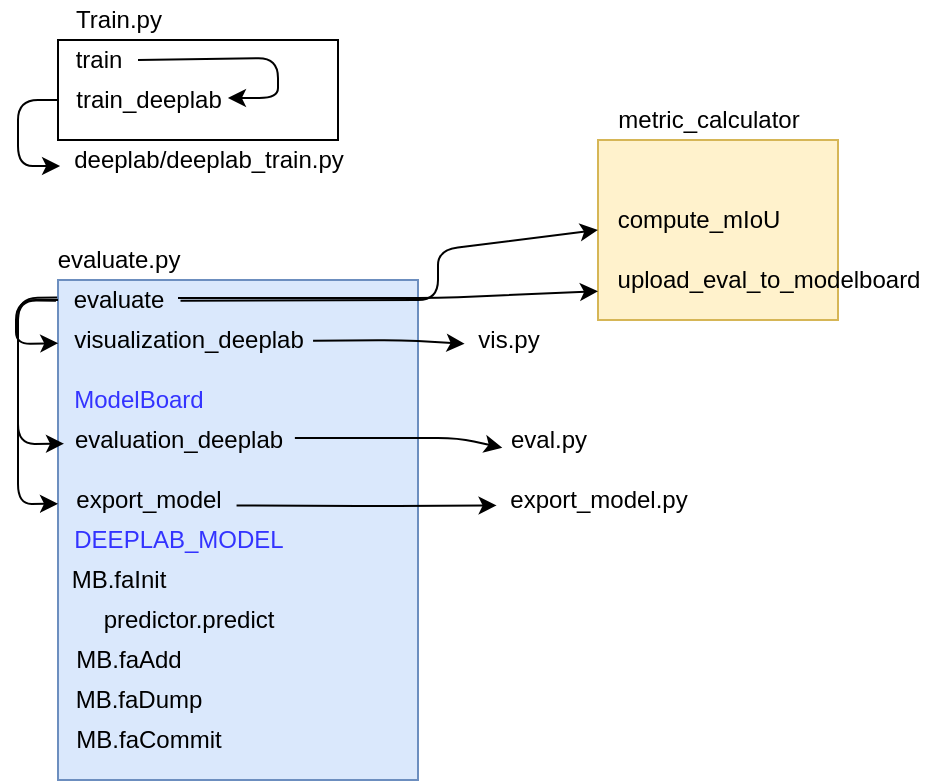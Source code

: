 <mxfile version="14.7.3" type="github"><diagram id="qa11rxhOahjOXZ3wsZGu" name="Page-1"><mxGraphModel dx="787" dy="488" grid="1" gridSize="10" guides="1" tooltips="1" connect="1" arrows="1" fold="1" page="1" pageScale="1" pageWidth="827" pageHeight="1169" math="0" shadow="0"><root><mxCell id="0"/><mxCell id="1" parent="0"/><mxCell id="0ZbCkWr9lXcJor2fyHlb-79" value="" style="rounded=0;whiteSpace=wrap;html=1;fillColor=#fff2cc;strokeColor=#d6b656;" vertex="1" parent="1"><mxGeometry x="310" y="130" width="120" height="90" as="geometry"/></mxCell><mxCell id="0ZbCkWr9lXcJor2fyHlb-48" value="" style="rounded=0;whiteSpace=wrap;html=1;" vertex="1" parent="1"><mxGeometry x="40" y="80" width="140" height="50" as="geometry"/></mxCell><mxCell id="0ZbCkWr9lXcJor2fyHlb-49" value="Train.py" style="text;html=1;resizable=0;autosize=1;align=center;verticalAlign=middle;points=[];fillColor=none;strokeColor=none;rounded=0;" vertex="1" parent="1"><mxGeometry x="40" y="60" width="60" height="20" as="geometry"/></mxCell><mxCell id="0ZbCkWr9lXcJor2fyHlb-56" value="train_deeplab" style="text;html=1;resizable=0;autosize=1;align=center;verticalAlign=middle;points=[];fillColor=none;strokeColor=none;rounded=0;" vertex="1" parent="1"><mxGeometry x="40" y="100" width="90" height="20" as="geometry"/></mxCell><mxCell id="0ZbCkWr9lXcJor2fyHlb-57" value="train" style="text;html=1;resizable=0;autosize=1;align=center;verticalAlign=middle;points=[];fillColor=none;strokeColor=none;rounded=0;" vertex="1" parent="1"><mxGeometry x="40" y="80" width="40" height="20" as="geometry"/></mxCell><mxCell id="0ZbCkWr9lXcJor2fyHlb-58" value="" style="endArrow=classic;html=1;exitX=1;exitY=0.5;exitDx=0;exitDy=0;exitPerimeter=0;entryX=0.944;entryY=0.45;entryDx=0;entryDy=0;entryPerimeter=0;" edge="1" parent="1" source="0ZbCkWr9lXcJor2fyHlb-57" target="0ZbCkWr9lXcJor2fyHlb-56"><mxGeometry width="50" height="50" relative="1" as="geometry"><mxPoint x="300" y="250" as="sourcePoint"/><mxPoint x="350" y="200" as="targetPoint"/><Array as="points"><mxPoint x="150" y="89"/><mxPoint x="150" y="109"/></Array></mxGeometry></mxCell><mxCell id="0ZbCkWr9lXcJor2fyHlb-59" value="deeplab/deeplab_train.py" style="text;html=1;resizable=0;autosize=1;align=center;verticalAlign=middle;points=[];fillColor=none;strokeColor=none;rounded=0;" vertex="1" parent="1"><mxGeometry x="40" y="130" width="150" height="20" as="geometry"/></mxCell><mxCell id="0ZbCkWr9lXcJor2fyHlb-60" value="" style="rounded=0;whiteSpace=wrap;html=1;fillColor=#dae8fc;strokeColor=#6c8ebf;" vertex="1" parent="1"><mxGeometry x="40" y="200" width="180" height="250" as="geometry"/></mxCell><mxCell id="0ZbCkWr9lXcJor2fyHlb-61" value="" style="endArrow=classic;html=1;entryX=0.007;entryY=0.65;entryDx=0;entryDy=0;entryPerimeter=0;" edge="1" parent="1" target="0ZbCkWr9lXcJor2fyHlb-59"><mxGeometry width="50" height="50" relative="1" as="geometry"><mxPoint x="40" y="110" as="sourcePoint"/><mxPoint x="40" y="290" as="targetPoint"/><Array as="points"><mxPoint x="20" y="110"/><mxPoint x="20" y="143"/></Array></mxGeometry></mxCell><mxCell id="0ZbCkWr9lXcJor2fyHlb-62" value="evaluate.py" style="text;html=1;resizable=0;autosize=1;align=center;verticalAlign=middle;points=[];fillColor=none;strokeColor=none;rounded=0;" vertex="1" parent="1"><mxGeometry x="30" y="180" width="80" height="20" as="geometry"/></mxCell><mxCell id="0ZbCkWr9lXcJor2fyHlb-63" value="visualization_deeplab" style="text;html=1;resizable=0;autosize=1;align=center;verticalAlign=middle;points=[];fillColor=none;strokeColor=none;rounded=0;" vertex="1" parent="1"><mxGeometry x="40" y="220" width="130" height="20" as="geometry"/></mxCell><mxCell id="0ZbCkWr9lXcJor2fyHlb-64" value="compute_mIoU" style="text;html=1;resizable=0;autosize=1;align=center;verticalAlign=middle;points=[];fillColor=none;strokeColor=none;rounded=0;" vertex="1" parent="1"><mxGeometry x="310" y="160" width="100" height="20" as="geometry"/></mxCell><mxCell id="0ZbCkWr9lXcJor2fyHlb-65" value="&lt;font color=&quot;#3333ff&quot;&gt;ModelBoard&lt;/font&gt;" style="text;html=1;resizable=0;autosize=1;align=center;verticalAlign=middle;points=[];fillColor=none;strokeColor=none;rounded=0;" vertex="1" parent="1"><mxGeometry x="40" y="250" width="80" height="20" as="geometry"/></mxCell><mxCell id="0ZbCkWr9lXcJor2fyHlb-66" value="upload_eval_to_modelboard" style="text;html=1;resizable=0;autosize=1;align=center;verticalAlign=middle;points=[];fillColor=none;strokeColor=none;rounded=0;" vertex="1" parent="1"><mxGeometry x="310" y="190" width="170" height="20" as="geometry"/></mxCell><mxCell id="0ZbCkWr9lXcJor2fyHlb-69" value="export_model" style="text;html=1;resizable=0;autosize=1;align=center;verticalAlign=middle;points=[];fillColor=none;strokeColor=none;rounded=0;" vertex="1" parent="1"><mxGeometry x="40" y="300" width="90" height="20" as="geometry"/></mxCell><mxCell id="0ZbCkWr9lXcJor2fyHlb-70" value="&lt;font color=&quot;#3333ff&quot;&gt;DEEPLAB_MODEL&lt;/font&gt;" style="text;html=1;resizable=0;autosize=1;align=center;verticalAlign=middle;points=[];fillColor=none;strokeColor=none;rounded=0;" vertex="1" parent="1"><mxGeometry x="40" y="320" width="120" height="20" as="geometry"/></mxCell><mxCell id="0ZbCkWr9lXcJor2fyHlb-71" value="MB.faInit" style="text;html=1;resizable=0;autosize=1;align=center;verticalAlign=middle;points=[];fillColor=none;strokeColor=none;rounded=0;" vertex="1" parent="1"><mxGeometry x="40" y="340" width="60" height="20" as="geometry"/></mxCell><mxCell id="0ZbCkWr9lXcJor2fyHlb-72" value="predictor.predict" style="text;html=1;resizable=0;autosize=1;align=center;verticalAlign=middle;points=[];fillColor=none;strokeColor=none;rounded=0;" vertex="1" parent="1"><mxGeometry x="55" y="360" width="100" height="20" as="geometry"/></mxCell><mxCell id="0ZbCkWr9lXcJor2fyHlb-73" value="MB.faAdd" style="text;html=1;resizable=0;autosize=1;align=center;verticalAlign=middle;points=[];fillColor=none;strokeColor=none;rounded=0;" vertex="1" parent="1"><mxGeometry x="40" y="380" width="70" height="20" as="geometry"/></mxCell><mxCell id="0ZbCkWr9lXcJor2fyHlb-74" value="&lt;span&gt;MB.faDump&lt;/span&gt;" style="text;html=1;resizable=0;autosize=1;align=center;verticalAlign=middle;points=[];fillColor=none;strokeColor=none;rounded=0;fontStyle=0" vertex="1" parent="1"><mxGeometry x="40" y="400" width="80" height="20" as="geometry"/></mxCell><mxCell id="0ZbCkWr9lXcJor2fyHlb-75" value="MB.faCommit" style="text;html=1;resizable=0;autosize=1;align=center;verticalAlign=middle;points=[];fillColor=none;strokeColor=none;rounded=0;" vertex="1" parent="1"><mxGeometry x="40" y="420" width="90" height="20" as="geometry"/></mxCell><mxCell id="0ZbCkWr9lXcJor2fyHlb-76" value="evaluate" style="text;html=1;resizable=0;autosize=1;align=center;verticalAlign=middle;points=[];fillColor=none;strokeColor=none;rounded=0;" vertex="1" parent="1"><mxGeometry x="40" y="200" width="60" height="20" as="geometry"/></mxCell><mxCell id="0ZbCkWr9lXcJor2fyHlb-77" value="" style="endArrow=classic;html=1;entryX=0.001;entryY=0.579;entryDx=0;entryDy=0;entryPerimeter=0;" edge="1" parent="1" target="0ZbCkWr9lXcJor2fyHlb-63"><mxGeometry width="50" height="50" relative="1" as="geometry"><mxPoint x="40" y="210" as="sourcePoint"/><mxPoint x="40.0" y="246.5" as="targetPoint"/><Array as="points"><mxPoint x="19" y="210"/><mxPoint x="19" y="232"/></Array></mxGeometry></mxCell><mxCell id="0ZbCkWr9lXcJor2fyHlb-78" value="metric_calculator" style="text;html=1;resizable=0;autosize=1;align=center;verticalAlign=middle;points=[];fillColor=none;strokeColor=none;rounded=0;" vertex="1" parent="1"><mxGeometry x="310" y="110" width="110" height="20" as="geometry"/></mxCell><mxCell id="0ZbCkWr9lXcJor2fyHlb-80" value="" style="endArrow=classic;html=1;entryX=0;entryY=0.5;entryDx=0;entryDy=0;exitX=1.021;exitY=0.521;exitDx=0;exitDy=0;exitPerimeter=0;" edge="1" parent="1" source="0ZbCkWr9lXcJor2fyHlb-76" target="0ZbCkWr9lXcJor2fyHlb-79"><mxGeometry width="50" height="50" relative="1" as="geometry"><mxPoint x="38.82" y="211.5" as="sourcePoint"/><mxPoint x="40.0" y="229.58" as="targetPoint"/><Array as="points"><mxPoint x="230" y="210"/><mxPoint x="230" y="185"/></Array></mxGeometry></mxCell><mxCell id="0ZbCkWr9lXcJor2fyHlb-81" value="" style="endArrow=classic;html=1;entryX=0;entryY=0.783;entryDx=0;entryDy=0;entryPerimeter=0;" edge="1" parent="1" target="0ZbCkWr9lXcJor2fyHlb-66"><mxGeometry width="50" height="50" relative="1" as="geometry"><mxPoint x="100" y="209" as="sourcePoint"/><mxPoint x="289" y="207" as="targetPoint"/><Array as="points"><mxPoint x="230" y="209"/></Array></mxGeometry></mxCell><mxCell id="0ZbCkWr9lXcJor2fyHlb-82" value="evaluation_deeplab" style="text;html=1;resizable=0;autosize=1;align=center;verticalAlign=middle;points=[];fillColor=none;strokeColor=none;rounded=0;" vertex="1" parent="1"><mxGeometry x="40" y="270" width="120" height="20" as="geometry"/></mxCell><mxCell id="0ZbCkWr9lXcJor2fyHlb-83" value="" style="endArrow=classic;html=1;exitX=-0.017;exitY=0.521;exitDx=0;exitDy=0;exitPerimeter=0;entryX=0.025;entryY=0.593;entryDx=0;entryDy=0;entryPerimeter=0;" edge="1" parent="1" source="0ZbCkWr9lXcJor2fyHlb-76" target="0ZbCkWr9lXcJor2fyHlb-82"><mxGeometry width="50" height="50" relative="1" as="geometry"><mxPoint x="50" y="220" as="sourcePoint"/><mxPoint x="43" y="289" as="targetPoint"/><Array as="points"><mxPoint x="20" y="210"/><mxPoint x="20" y="282"/></Array></mxGeometry></mxCell><mxCell id="0ZbCkWr9lXcJor2fyHlb-84" value="" style="endArrow=classic;html=1;exitX=-0.007;exitY=0.436;exitDx=0;exitDy=0;exitPerimeter=0;entryX=0.025;entryY=0.593;entryDx=0;entryDy=0;entryPerimeter=0;" edge="1" parent="1" source="0ZbCkWr9lXcJor2fyHlb-76"><mxGeometry width="50" height="50" relative="1" as="geometry"><mxPoint x="35.98" y="240.42" as="sourcePoint"/><mxPoint x="40" y="311.86" as="targetPoint"/><Array as="points"><mxPoint x="20" y="209"/><mxPoint x="20" y="312"/></Array></mxGeometry></mxCell><mxCell id="0ZbCkWr9lXcJor2fyHlb-85" value="eval.py" style="text;html=1;resizable=0;autosize=1;align=center;verticalAlign=middle;points=[];fillColor=none;strokeColor=none;rounded=0;" vertex="1" parent="1"><mxGeometry x="260" y="270" width="50" height="20" as="geometry"/></mxCell><mxCell id="0ZbCkWr9lXcJor2fyHlb-86" value="" style="endArrow=classic;html=1;entryX=0.043;entryY=0.693;entryDx=0;entryDy=0;entryPerimeter=0;exitX=0.987;exitY=0.45;exitDx=0;exitDy=0;exitPerimeter=0;" edge="1" parent="1" source="0ZbCkWr9lXcJor2fyHlb-82" target="0ZbCkWr9lXcJor2fyHlb-85"><mxGeometry width="50" height="50" relative="1" as="geometry"><mxPoint x="110" y="219" as="sourcePoint"/><mxPoint x="258.64" y="277" as="targetPoint"/><Array as="points"><mxPoint x="240" y="279"/></Array></mxGeometry></mxCell><mxCell id="0ZbCkWr9lXcJor2fyHlb-87" value="vis.py" style="text;html=1;resizable=0;autosize=1;align=center;verticalAlign=middle;points=[];fillColor=none;strokeColor=none;rounded=0;" vertex="1" parent="1"><mxGeometry x="240" y="220" width="50" height="20" as="geometry"/></mxCell><mxCell id="0ZbCkWr9lXcJor2fyHlb-88" value="" style="endArrow=classic;html=1;exitX=0.981;exitY=0.521;exitDx=0;exitDy=0;exitPerimeter=0;entryX=0.066;entryY=0.593;entryDx=0;entryDy=0;entryPerimeter=0;" edge="1" parent="1" source="0ZbCkWr9lXcJor2fyHlb-63" target="0ZbCkWr9lXcJor2fyHlb-87"><mxGeometry width="50" height="50" relative="1" as="geometry"><mxPoint x="168.44" y="289" as="sourcePoint"/><mxPoint x="262" y="330" as="targetPoint"/><Array as="points"><mxPoint x="210" y="230"/></Array></mxGeometry></mxCell><mxCell id="0ZbCkWr9lXcJor2fyHlb-89" value="export_model.py" style="text;html=1;resizable=0;autosize=1;align=center;verticalAlign=middle;points=[];fillColor=none;strokeColor=none;rounded=0;" vertex="1" parent="1"><mxGeometry x="260" y="300" width="100" height="20" as="geometry"/></mxCell><mxCell id="0ZbCkWr9lXcJor2fyHlb-90" value="" style="endArrow=classic;html=1;entryX=-0.007;entryY=0.636;entryDx=0;entryDy=0;entryPerimeter=0;exitX=0.992;exitY=0.636;exitDx=0;exitDy=0;exitPerimeter=0;" edge="1" parent="1" source="0ZbCkWr9lXcJor2fyHlb-69" target="0ZbCkWr9lXcJor2fyHlb-89"><mxGeometry width="50" height="50" relative="1" as="geometry"><mxPoint x="168.44" y="289" as="sourcePoint"/><mxPoint x="262.15" y="323.86" as="targetPoint"/><Array as="points"><mxPoint x="200" y="313"/></Array></mxGeometry></mxCell></root></mxGraphModel></diagram></mxfile>